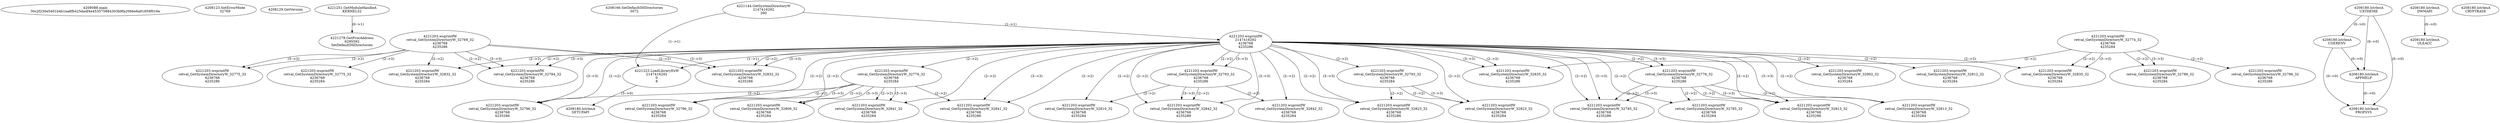 // Global SCDG with merge call
digraph {
	0 [label="4208088.main
30c2f230e5401b4b1ea8fb425dadf4e453575884303b9fa2066e6a91859f016e"]
	1 [label="4208123.SetErrorMode
32769"]
	2 [label="4208129.GetVersion
"]
	3 [label="4221251.GetModuleHandleA
KERNEL32"]
	4 [label="4221278.GetProcAddress
6295592
SetDefaultDllDirectories"]
	3 -> 4 [label="(0-->1)"]
	5 [label="4208166.SetDefaultDllDirectories
3072"]
	6 [label="4221144.GetSystemDirectoryW
2147416292
260"]
	7 [label="4221203.wsprintfW
2147416292
4236768
4235286"]
	6 -> 7 [label="(1-->1)"]
	8 [label="4221223.LoadLibraryExW
2147416292
0
8"]
	6 -> 8 [label="(1-->1)"]
	7 -> 8 [label="(1-->1)"]
	9 [label="4208180.lstrlenA
UXTHEME"]
	10 [label="4208180.lstrlenA
USERENV"]
	9 -> 10 [label="(0-->0)"]
	11 [label="4208180.lstrlenA
SETUPAPI"]
	8 -> 11 [label="(3-->0)"]
	12 [label="4208180.lstrlenA
APPHELP"]
	9 -> 12 [label="(0-->0)"]
	10 -> 12 [label="(0-->0)"]
	13 [label="4208180.lstrlenA
PROPSYS"]
	9 -> 13 [label="(0-->0)"]
	10 -> 13 [label="(0-->0)"]
	12 -> 13 [label="(0-->0)"]
	14 [label="4208180.lstrlenA
DWMAPI"]
	15 [label="4221203.wsprintfW
retval_GetSystemDirectoryW_32776_32
4236768
4235286"]
	7 -> 15 [label="(2-->2)"]
	7 -> 15 [label="(3-->3)"]
	16 [label="4208180.lstrlenA
CRYPTBASE"]
	17 [label="4208180.lstrlenA
OLEACC"]
	14 -> 17 [label="(0-->0)"]
	18 [label="4221203.wsprintfW
retval_GetSystemDirectoryW_32902_32
4236768
4235284"]
	7 -> 18 [label="(2-->2)"]
	19 [label="4221203.wsprintfW
retval_GetSystemDirectoryW_32812_32
4236768
4235284"]
	7 -> 19 [label="(2-->2)"]
	20 [label="4221203.wsprintfW
retval_GetSystemDirectoryW_32769_32
4236768
4235286"]
	21 [label="4221203.wsprintfW
retval_GetSystemDirectoryW_32775_32
4236768
4235286"]
	20 -> 21 [label="(2-->2)"]
	20 -> 21 [label="(3-->3)"]
	22 [label="4221203.wsprintfW
retval_GetSystemDirectoryW_32784_32
4236768
4235286"]
	7 -> 22 [label="(2-->2)"]
	20 -> 22 [label="(2-->2)"]
	7 -> 22 [label="(3-->3)"]
	20 -> 22 [label="(3-->3)"]
	23 [label="4221203.wsprintfW
retval_GetSystemDirectoryW_32775_32
4236768
4235284"]
	20 -> 23 [label="(2-->2)"]
	24 [label="4221203.wsprintfW
retval_GetSystemDirectoryW_32785_32
4236768
4235286"]
	7 -> 24 [label="(2-->2)"]
	15 -> 24 [label="(2-->2)"]
	7 -> 24 [label="(3-->3)"]
	15 -> 24 [label="(3-->3)"]
	25 [label="4221203.wsprintfW
retval_GetSystemDirectoryW_32785_32
4236768
4235284"]
	7 -> 25 [label="(2-->2)"]
	15 -> 25 [label="(2-->2)"]
	26 [label="4221203.wsprintfW
retval_GetSystemDirectoryW_32776_32
4236768
4235284"]
	7 -> 26 [label="(2-->2)"]
	27 [label="4221203.wsprintfW
retval_GetSystemDirectoryW_32796_32
4236768
4235284"]
	7 -> 27 [label="(2-->2)"]
	26 -> 27 [label="(2-->2)"]
	26 -> 27 [label="(3-->3)"]
	28 [label="4221203.wsprintfW
retval_GetSystemDirectoryW_32774_32
4236768
4235284"]
	29 [label="4221203.wsprintfW
retval_GetSystemDirectoryW_32786_32
4236768
4235284"]
	28 -> 29 [label="(2-->2)"]
	28 -> 29 [label="(3-->3)"]
	30 [label="4221203.wsprintfW
retval_GetSystemDirectoryW_32796_32
4236768
4235286"]
	7 -> 30 [label="(2-->2)"]
	26 -> 30 [label="(2-->2)"]
	7 -> 30 [label="(3-->3)"]
	31 [label="4221203.wsprintfW
retval_GetSystemDirectoryW_32786_32
4236768
4235286"]
	28 -> 31 [label="(2-->2)"]
	32 [label="4221203.wsprintfW
retval_GetSystemDirectoryW_32809_32
4236768
4235284"]
	7 -> 32 [label="(2-->2)"]
	26 -> 32 [label="(2-->2)"]
	26 -> 32 [label="(3-->3)"]
	33 [label="4221203.wsprintfW
retval_GetSystemDirectoryW_32793_32
4236768
4235286"]
	7 -> 33 [label="(2-->2)"]
	7 -> 33 [label="(3-->3)"]
	34 [label="4221203.wsprintfW
retval_GetSystemDirectoryW_32810_32
4236768
4235284"]
	7 -> 34 [label="(2-->2)"]
	33 -> 34 [label="(2-->2)"]
	35 [label="4221203.wsprintfW
retval_GetSystemDirectoryW_32813_32
4236768
4235284"]
	7 -> 35 [label="(2-->2)"]
	15 -> 35 [label="(2-->2)"]
	36 [label="4221203.wsprintfW
retval_GetSystemDirectoryW_32813_32
4236768
4235286"]
	7 -> 36 [label="(2-->2)"]
	15 -> 36 [label="(2-->2)"]
	7 -> 36 [label="(3-->3)"]
	15 -> 36 [label="(3-->3)"]
	37 [label="4221203.wsprintfW
retval_GetSystemDirectoryW_32793_32
4236768
4235284"]
	7 -> 37 [label="(2-->2)"]
	38 [label="4221203.wsprintfW
retval_GetSystemDirectoryW_32823_32
4236768
4235286"]
	7 -> 38 [label="(2-->2)"]
	37 -> 38 [label="(2-->2)"]
	7 -> 38 [label="(3-->3)"]
	39 [label="4221203.wsprintfW
retval_GetSystemDirectoryW_32832_32
4236768
4235286"]
	7 -> 39 [label="(2-->2)"]
	20 -> 39 [label="(2-->2)"]
	7 -> 39 [label="(3-->3)"]
	20 -> 39 [label="(3-->3)"]
	40 [label="4221203.wsprintfW
retval_GetSystemDirectoryW_32835_32
4236768
4235286"]
	7 -> 40 [label="(2-->2)"]
	28 -> 40 [label="(2-->2)"]
	7 -> 40 [label="(3-->3)"]
	41 [label="4221203.wsprintfW
retval_GetSystemDirectoryW_32841_32
4236768
4235286"]
	7 -> 41 [label="(2-->2)"]
	26 -> 41 [label="(2-->2)"]
	7 -> 41 [label="(3-->3)"]
	42 [label="4221203.wsprintfW
retval_GetSystemDirectoryW_32842_32
4236768
4235286"]
	7 -> 42 [label="(2-->2)"]
	33 -> 42 [label="(2-->2)"]
	7 -> 42 [label="(3-->3)"]
	33 -> 42 [label="(3-->3)"]
	43 [label="4221203.wsprintfW
retval_GetSystemDirectoryW_32823_32
4236768
4235284"]
	7 -> 43 [label="(2-->2)"]
	37 -> 43 [label="(2-->2)"]
	37 -> 43 [label="(3-->3)"]
	44 [label="4221203.wsprintfW
retval_GetSystemDirectoryW_32832_32
4236768
4235284"]
	7 -> 44 [label="(2-->2)"]
	20 -> 44 [label="(2-->2)"]
	45 [label="4221203.wsprintfW
retval_GetSystemDirectoryW_32835_32
4236768
4235284"]
	7 -> 45 [label="(2-->2)"]
	28 -> 45 [label="(2-->2)"]
	28 -> 45 [label="(3-->3)"]
	46 [label="4221203.wsprintfW
retval_GetSystemDirectoryW_32841_32
4236768
4235284"]
	7 -> 46 [label="(2-->2)"]
	26 -> 46 [label="(2-->2)"]
	26 -> 46 [label="(3-->3)"]
	47 [label="4221203.wsprintfW
retval_GetSystemDirectoryW_32842_32
4236768
4235284"]
	7 -> 47 [label="(2-->2)"]
	33 -> 47 [label="(2-->2)"]
}
